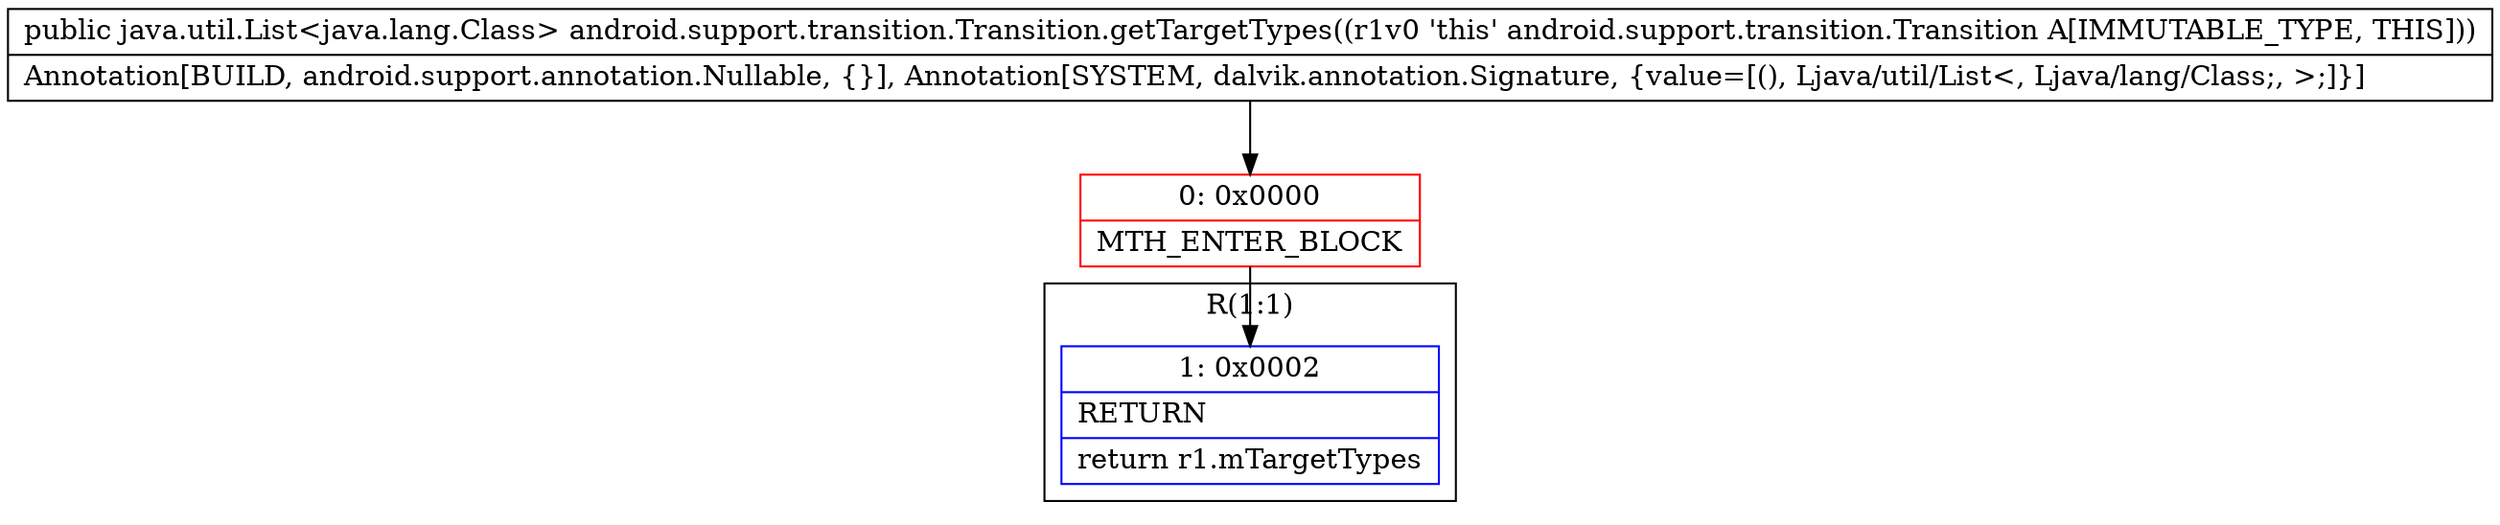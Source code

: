 digraph "CFG forandroid.support.transition.Transition.getTargetTypes()Ljava\/util\/List;" {
subgraph cluster_Region_1941925689 {
label = "R(1:1)";
node [shape=record,color=blue];
Node_1 [shape=record,label="{1\:\ 0x0002|RETURN\l|return r1.mTargetTypes\l}"];
}
Node_0 [shape=record,color=red,label="{0\:\ 0x0000|MTH_ENTER_BLOCK\l}"];
MethodNode[shape=record,label="{public java.util.List\<java.lang.Class\> android.support.transition.Transition.getTargetTypes((r1v0 'this' android.support.transition.Transition A[IMMUTABLE_TYPE, THIS]))  | Annotation[BUILD, android.support.annotation.Nullable, \{\}], Annotation[SYSTEM, dalvik.annotation.Signature, \{value=[(), Ljava\/util\/List\<, Ljava\/lang\/Class;, \>;]\}]\l}"];
MethodNode -> Node_0;
Node_0 -> Node_1;
}

